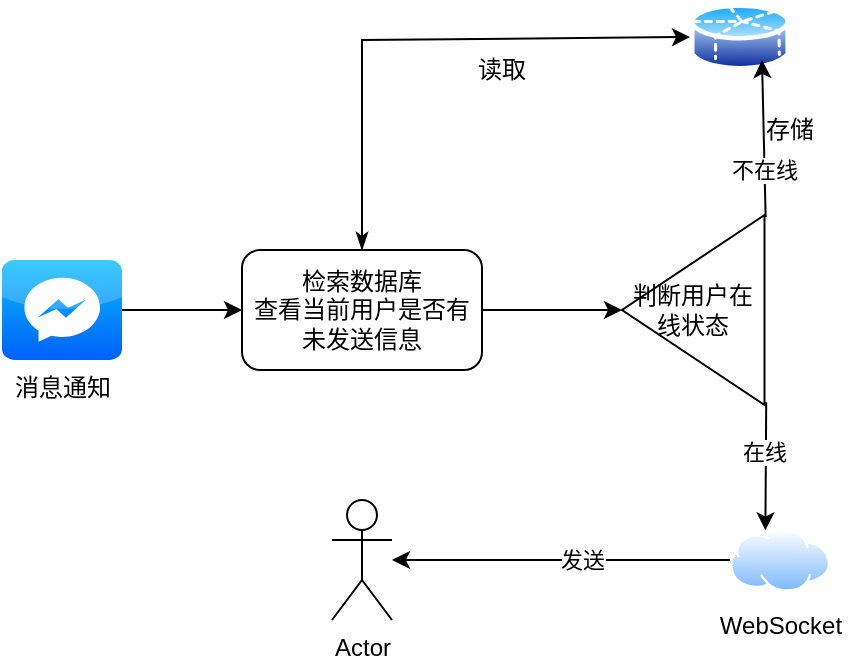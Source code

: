 <mxfile version="21.2.3" type="github">
  <diagram name="第 1 页" id="SAEims9Az7pSEbg2vzCb">
    <mxGraphModel dx="860" dy="565" grid="1" gridSize="10" guides="1" tooltips="1" connect="1" arrows="1" fold="1" page="1" pageScale="1" pageWidth="827" pageHeight="1169" math="0" shadow="0">
      <root>
        <mxCell id="0" />
        <mxCell id="1" parent="0" />
        <mxCell id="6YGM2__zEAoTqu0BocSf-12" value="" style="edgeStyle=orthogonalEdgeStyle;rounded=0;orthogonalLoop=1;jettySize=auto;html=1;" edge="1" parent="1" source="6YGM2__zEAoTqu0BocSf-1" target="6YGM2__zEAoTqu0BocSf-11">
          <mxGeometry relative="1" as="geometry" />
        </mxCell>
        <mxCell id="6YGM2__zEAoTqu0BocSf-1" value="消息通知" style="dashed=0;outlineConnect=0;html=1;align=center;labelPosition=center;verticalLabelPosition=bottom;verticalAlign=top;shape=mxgraph.webicons.messenger_3;fillColor=#09BEFC;gradientColor=#0060FA" vertex="1" parent="1">
          <mxGeometry x="20" y="250" width="60" height="50" as="geometry" />
        </mxCell>
        <mxCell id="6YGM2__zEAoTqu0BocSf-5" value="判断用户在线状态" style="triangle;whiteSpace=wrap;html=1;direction=west;" vertex="1" parent="1">
          <mxGeometry x="330" y="227.5" width="71.25" height="95" as="geometry" />
        </mxCell>
        <mxCell id="6YGM2__zEAoTqu0BocSf-8" value="" style="image;aspect=fixed;perimeter=ellipsePerimeter;html=1;align=center;shadow=0;dashed=0;spacingTop=3;image=img/lib/active_directory/database_partition_5.svg;" vertex="1" parent="1">
          <mxGeometry x="364" y="120" width="50" height="37" as="geometry" />
        </mxCell>
        <mxCell id="6YGM2__zEAoTqu0BocSf-22" value="" style="edgeStyle=orthogonalEdgeStyle;rounded=0;orthogonalLoop=1;jettySize=auto;html=1;" edge="1" parent="1" source="6YGM2__zEAoTqu0BocSf-9" target="6YGM2__zEAoTqu0BocSf-21">
          <mxGeometry relative="1" as="geometry" />
        </mxCell>
        <mxCell id="6YGM2__zEAoTqu0BocSf-24" value="发送" style="edgeLabel;html=1;align=center;verticalAlign=middle;resizable=0;points=[];" vertex="1" connectable="0" parent="6YGM2__zEAoTqu0BocSf-22">
          <mxGeometry x="-0.123" relative="1" as="geometry">
            <mxPoint as="offset" />
          </mxGeometry>
        </mxCell>
        <mxCell id="6YGM2__zEAoTqu0BocSf-9" value="WebSocket" style="image;aspect=fixed;perimeter=ellipsePerimeter;html=1;align=center;shadow=0;dashed=0;spacingTop=3;image=img/lib/active_directory/internet_cloud.svg;" vertex="1" parent="1">
          <mxGeometry x="384" y="384.25" width="50" height="31.5" as="geometry" />
        </mxCell>
        <mxCell id="6YGM2__zEAoTqu0BocSf-13" value="" style="edgeStyle=orthogonalEdgeStyle;rounded=0;orthogonalLoop=1;jettySize=auto;html=1;" edge="1" parent="1" source="6YGM2__zEAoTqu0BocSf-11" target="6YGM2__zEAoTqu0BocSf-5">
          <mxGeometry relative="1" as="geometry" />
        </mxCell>
        <mxCell id="6YGM2__zEAoTqu0BocSf-11" value="检索数据库&lt;br&gt;查看当前用户是否有未发送信息" style="rounded=1;whiteSpace=wrap;html=1;" vertex="1" parent="1">
          <mxGeometry x="140" y="245" width="120" height="60" as="geometry" />
        </mxCell>
        <mxCell id="6YGM2__zEAoTqu0BocSf-14" value="" style="endArrow=classic;html=1;rounded=0;exitX=0.5;exitY=0;exitDx=0;exitDy=0;entryX=0;entryY=0.5;entryDx=0;entryDy=0;startArrow=classicThin;startFill=1;" edge="1" parent="1" source="6YGM2__zEAoTqu0BocSf-11" target="6YGM2__zEAoTqu0BocSf-8">
          <mxGeometry width="50" height="50" relative="1" as="geometry">
            <mxPoint x="390" y="510" as="sourcePoint" />
            <mxPoint x="440" y="460" as="targetPoint" />
            <Array as="points">
              <mxPoint x="200" y="140" />
            </Array>
          </mxGeometry>
        </mxCell>
        <mxCell id="6YGM2__zEAoTqu0BocSf-16" value="" style="endArrow=classic;html=1;rounded=0;exitX=-0.008;exitY=0.989;exitDx=0;exitDy=0;exitPerimeter=0;" edge="1" parent="1" source="6YGM2__zEAoTqu0BocSf-5">
          <mxGeometry width="50" height="50" relative="1" as="geometry">
            <mxPoint x="390" y="510" as="sourcePoint" />
            <mxPoint x="400" y="150" as="targetPoint" />
          </mxGeometry>
        </mxCell>
        <mxCell id="6YGM2__zEAoTqu0BocSf-17" value="不在线" style="edgeLabel;html=1;align=center;verticalAlign=middle;resizable=0;points=[];" vertex="1" connectable="0" parent="6YGM2__zEAoTqu0BocSf-16">
          <mxGeometry x="-0.391" y="1" relative="1" as="geometry">
            <mxPoint as="offset" />
          </mxGeometry>
        </mxCell>
        <mxCell id="6YGM2__zEAoTqu0BocSf-18" value="存储" style="text;html=1;strokeColor=none;fillColor=none;align=center;verticalAlign=middle;whiteSpace=wrap;rounded=0;" vertex="1" parent="1">
          <mxGeometry x="384" y="170" width="60" height="30" as="geometry" />
        </mxCell>
        <mxCell id="6YGM2__zEAoTqu0BocSf-19" value="读取" style="text;html=1;strokeColor=none;fillColor=none;align=center;verticalAlign=middle;whiteSpace=wrap;rounded=0;" vertex="1" parent="1">
          <mxGeometry x="240" y="140" width="60" height="30" as="geometry" />
        </mxCell>
        <mxCell id="6YGM2__zEAoTqu0BocSf-20" value="" style="endArrow=classic;html=1;rounded=0;exitX=-0.012;exitY=0.014;exitDx=0;exitDy=0;exitPerimeter=0;entryX=0.354;entryY=0.029;entryDx=0;entryDy=0;entryPerimeter=0;" edge="1" parent="1" source="6YGM2__zEAoTqu0BocSf-5" target="6YGM2__zEAoTqu0BocSf-9">
          <mxGeometry width="50" height="50" relative="1" as="geometry">
            <mxPoint x="380" y="320" as="sourcePoint" />
            <mxPoint x="430" y="270" as="targetPoint" />
          </mxGeometry>
        </mxCell>
        <mxCell id="6YGM2__zEAoTqu0BocSf-23" value="在线" style="edgeLabel;html=1;align=center;verticalAlign=middle;resizable=0;points=[];" vertex="1" connectable="0" parent="6YGM2__zEAoTqu0BocSf-20">
          <mxGeometry x="-0.234" y="-1" relative="1" as="geometry">
            <mxPoint as="offset" />
          </mxGeometry>
        </mxCell>
        <mxCell id="6YGM2__zEAoTqu0BocSf-21" value="Actor" style="shape=umlActor;verticalLabelPosition=bottom;verticalAlign=top;html=1;outlineConnect=0;" vertex="1" parent="1">
          <mxGeometry x="185" y="370" width="30" height="60" as="geometry" />
        </mxCell>
      </root>
    </mxGraphModel>
  </diagram>
</mxfile>
